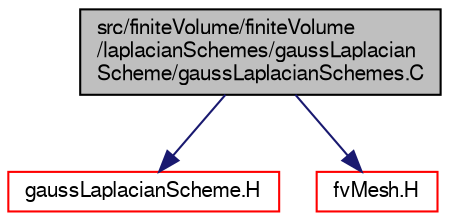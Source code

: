 digraph "src/finiteVolume/finiteVolume/laplacianSchemes/gaussLaplacianScheme/gaussLaplacianSchemes.C"
{
  bgcolor="transparent";
  edge [fontname="FreeSans",fontsize="10",labelfontname="FreeSans",labelfontsize="10"];
  node [fontname="FreeSans",fontsize="10",shape=record];
  Node0 [label="src/finiteVolume/finiteVolume\l/laplacianSchemes/gaussLaplacian\lScheme/gaussLaplacianSchemes.C",height=0.2,width=0.4,color="black", fillcolor="grey75", style="filled", fontcolor="black"];
  Node0 -> Node1 [color="midnightblue",fontsize="10",style="solid",fontname="FreeSans"];
  Node1 [label="gaussLaplacianScheme.H",height=0.2,width=0.4,color="red",URL="$a03185.html"];
  Node0 -> Node84 [color="midnightblue",fontsize="10",style="solid",fontname="FreeSans"];
  Node84 [label="fvMesh.H",height=0.2,width=0.4,color="red",URL="$a03533.html"];
}
